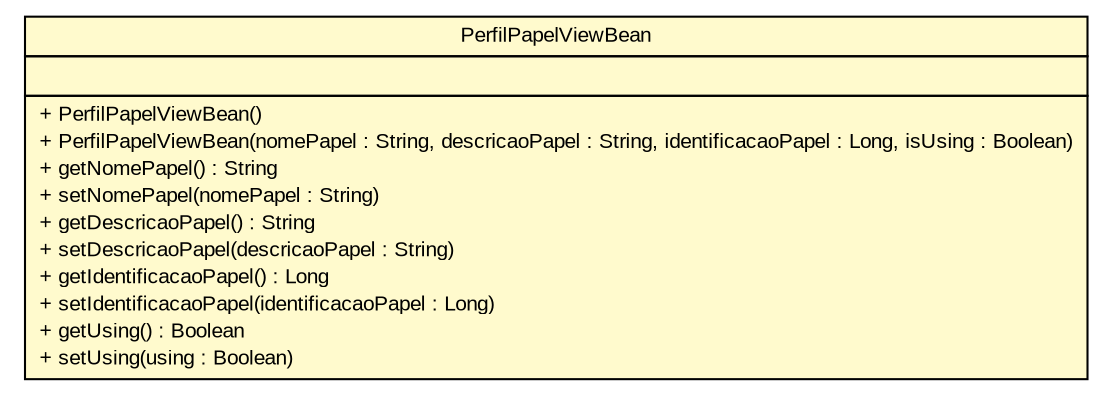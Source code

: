 #!/usr/local/bin/dot
#
# Class diagram 
# Generated by UMLGraph version R5_6 (http://www.umlgraph.org/)
#

digraph G {
	edge [fontname="arial",fontsize=10,labelfontname="arial",labelfontsize=10];
	node [fontname="arial",fontsize=10,shape=plaintext];
	nodesep=0.25;
	ranksep=0.5;
	// br.gov.to.sefaz.seg.managedbean.viewbean.PerfilPapelViewBean
	c609894 [label=<<table title="br.gov.to.sefaz.seg.managedbean.viewbean.PerfilPapelViewBean" border="0" cellborder="1" cellspacing="0" cellpadding="2" port="p" bgcolor="lemonChiffon" href="./PerfilPapelViewBean.html">
		<tr><td><table border="0" cellspacing="0" cellpadding="1">
<tr><td align="center" balign="center"> PerfilPapelViewBean </td></tr>
		</table></td></tr>
		<tr><td><table border="0" cellspacing="0" cellpadding="1">
<tr><td align="left" balign="left">  </td></tr>
		</table></td></tr>
		<tr><td><table border="0" cellspacing="0" cellpadding="1">
<tr><td align="left" balign="left"> + PerfilPapelViewBean() </td></tr>
<tr><td align="left" balign="left"> + PerfilPapelViewBean(nomePapel : String, descricaoPapel : String, identificacaoPapel : Long, isUsing : Boolean) </td></tr>
<tr><td align="left" balign="left"> + getNomePapel() : String </td></tr>
<tr><td align="left" balign="left"> + setNomePapel(nomePapel : String) </td></tr>
<tr><td align="left" balign="left"> + getDescricaoPapel() : String </td></tr>
<tr><td align="left" balign="left"> + setDescricaoPapel(descricaoPapel : String) </td></tr>
<tr><td align="left" balign="left"> + getIdentificacaoPapel() : Long </td></tr>
<tr><td align="left" balign="left"> + setIdentificacaoPapel(identificacaoPapel : Long) </td></tr>
<tr><td align="left" balign="left"> + getUsing() : Boolean </td></tr>
<tr><td align="left" balign="left"> + setUsing(using : Boolean) </td></tr>
		</table></td></tr>
		</table>>, URL="./PerfilPapelViewBean.html", fontname="arial", fontcolor="black", fontsize=10.0];
}

